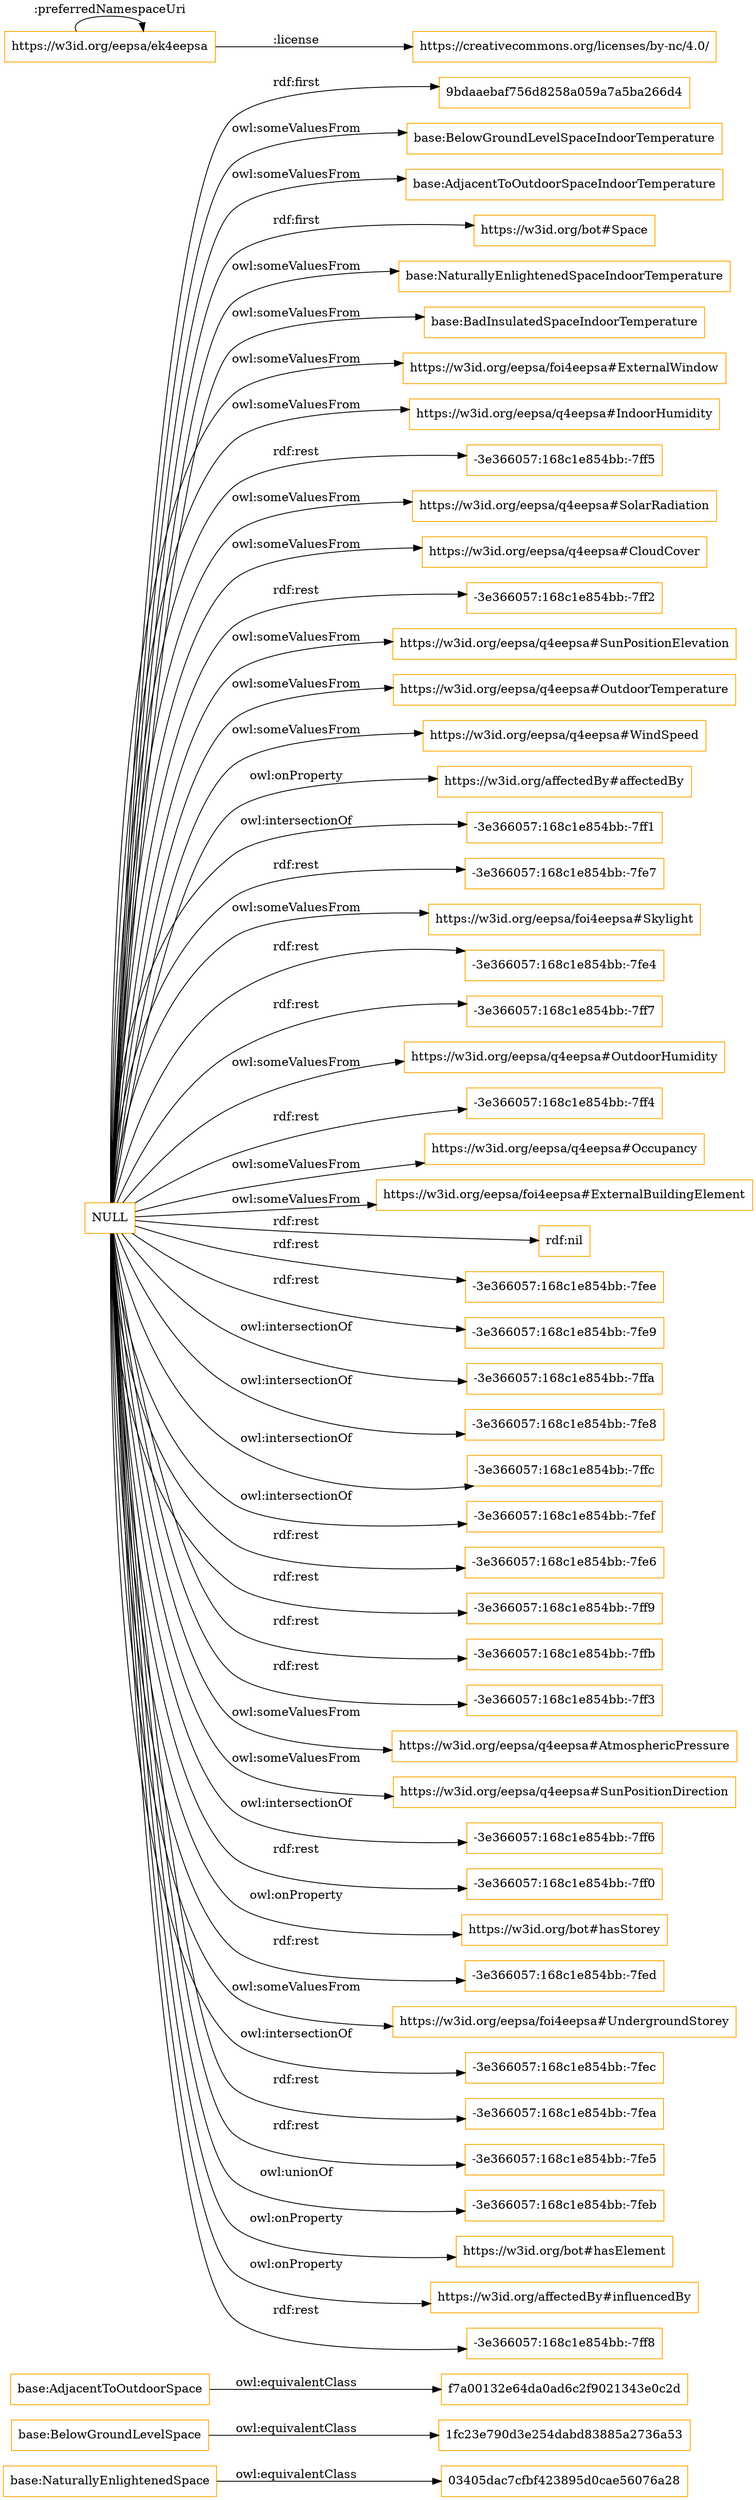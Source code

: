 digraph ar2dtool_diagram { 
rankdir=LR;
size="1501"
node [shape = rectangle, color="orange"]; "base:NaturallyEnlightenedSpace" "base:BelowGroundLevelSpace" "base:AdjacentToOutdoorSpace" "9bdaaebaf756d8258a059a7a5ba266d4" "base:BelowGroundLevelSpaceIndoorTemperature" "f7a00132e64da0ad6c2f9021343e0c2d" "03405dac7cfbf423895d0cae56076a28" "base:AdjacentToOutdoorSpaceIndoorTemperature" "https://w3id.org/bot#Space" "base:NaturallyEnlightenedSpaceIndoorTemperature" "1fc23e790d3e254dabd83885a2736a53" "base:BadInsulatedSpaceIndoorTemperature" ; /*classes style*/
	"base:AdjacentToOutdoorSpace" -> "f7a00132e64da0ad6c2f9021343e0c2d" [ label = "owl:equivalentClass" ];
	"https://w3id.org/eepsa/ek4eepsa" -> "https://creativecommons.org/licenses/by-nc/4.0/" [ label = ":license" ];
	"https://w3id.org/eepsa/ek4eepsa" -> "https://w3id.org/eepsa/ek4eepsa" [ label = ":preferredNamespaceUri" ];
	"base:NaturallyEnlightenedSpace" -> "03405dac7cfbf423895d0cae56076a28" [ label = "owl:equivalentClass" ];
	"NULL" -> "https://w3id.org/eepsa/foi4eepsa#ExternalWindow" [ label = "owl:someValuesFrom" ];
	"NULL" -> "https://w3id.org/eepsa/q4eepsa#IndoorHumidity" [ label = "owl:someValuesFrom" ];
	"NULL" -> "-3e366057:168c1e854bb:-7ff5" [ label = "rdf:rest" ];
	"NULL" -> "https://w3id.org/eepsa/q4eepsa#SolarRadiation" [ label = "owl:someValuesFrom" ];
	"NULL" -> "https://w3id.org/eepsa/q4eepsa#CloudCover" [ label = "owl:someValuesFrom" ];
	"NULL" -> "-3e366057:168c1e854bb:-7ff2" [ label = "rdf:rest" ];
	"NULL" -> "https://w3id.org/eepsa/q4eepsa#SunPositionElevation" [ label = "owl:someValuesFrom" ];
	"NULL" -> "https://w3id.org/eepsa/q4eepsa#OutdoorTemperature" [ label = "owl:someValuesFrom" ];
	"NULL" -> "https://w3id.org/eepsa/q4eepsa#WindSpeed" [ label = "owl:someValuesFrom" ];
	"NULL" -> "https://w3id.org/affectedBy#affectedBy" [ label = "owl:onProperty" ];
	"NULL" -> "base:NaturallyEnlightenedSpaceIndoorTemperature" [ label = "owl:someValuesFrom" ];
	"NULL" -> "https://w3id.org/bot#Space" [ label = "rdf:first" ];
	"NULL" -> "-3e366057:168c1e854bb:-7ff1" [ label = "owl:intersectionOf" ];
	"NULL" -> "9bdaaebaf756d8258a059a7a5ba266d4" [ label = "rdf:first" ];
	"NULL" -> "base:BadInsulatedSpaceIndoorTemperature" [ label = "owl:someValuesFrom" ];
	"NULL" -> "-3e366057:168c1e854bb:-7fe7" [ label = "rdf:rest" ];
	"NULL" -> "https://w3id.org/eepsa/foi4eepsa#Skylight" [ label = "owl:someValuesFrom" ];
	"NULL" -> "-3e366057:168c1e854bb:-7fe4" [ label = "rdf:rest" ];
	"NULL" -> "-3e366057:168c1e854bb:-7ff7" [ label = "rdf:rest" ];
	"NULL" -> "base:AdjacentToOutdoorSpaceIndoorTemperature" [ label = "owl:someValuesFrom" ];
	"NULL" -> "https://w3id.org/eepsa/q4eepsa#OutdoorHumidity" [ label = "owl:someValuesFrom" ];
	"NULL" -> "-3e366057:168c1e854bb:-7ff4" [ label = "rdf:rest" ];
	"NULL" -> "https://w3id.org/eepsa/q4eepsa#Occupancy" [ label = "owl:someValuesFrom" ];
	"NULL" -> "https://w3id.org/eepsa/foi4eepsa#ExternalBuildingElement" [ label = "owl:someValuesFrom" ];
	"NULL" -> "rdf:nil" [ label = "rdf:rest" ];
	"NULL" -> "-3e366057:168c1e854bb:-7fee" [ label = "rdf:rest" ];
	"NULL" -> "base:BelowGroundLevelSpaceIndoorTemperature" [ label = "owl:someValuesFrom" ];
	"NULL" -> "-3e366057:168c1e854bb:-7fe9" [ label = "rdf:rest" ];
	"NULL" -> "-3e366057:168c1e854bb:-7ffa" [ label = "owl:intersectionOf" ];
	"NULL" -> "-3e366057:168c1e854bb:-7fe8" [ label = "owl:intersectionOf" ];
	"NULL" -> "-3e366057:168c1e854bb:-7ffc" [ label = "owl:intersectionOf" ];
	"NULL" -> "-3e366057:168c1e854bb:-7fef" [ label = "owl:intersectionOf" ];
	"NULL" -> "-3e366057:168c1e854bb:-7fe6" [ label = "rdf:rest" ];
	"NULL" -> "-3e366057:168c1e854bb:-7ff9" [ label = "rdf:rest" ];
	"NULL" -> "-3e366057:168c1e854bb:-7ffb" [ label = "rdf:rest" ];
	"NULL" -> "-3e366057:168c1e854bb:-7ff3" [ label = "rdf:rest" ];
	"NULL" -> "https://w3id.org/eepsa/q4eepsa#AtmosphericPressure" [ label = "owl:someValuesFrom" ];
	"NULL" -> "https://w3id.org/eepsa/q4eepsa#SunPositionDirection" [ label = "owl:someValuesFrom" ];
	"NULL" -> "-3e366057:168c1e854bb:-7ff6" [ label = "owl:intersectionOf" ];
	"NULL" -> "-3e366057:168c1e854bb:-7ff0" [ label = "rdf:rest" ];
	"NULL" -> "https://w3id.org/bot#hasStorey" [ label = "owl:onProperty" ];
	"NULL" -> "-3e366057:168c1e854bb:-7fed" [ label = "rdf:rest" ];
	"NULL" -> "https://w3id.org/eepsa/foi4eepsa#UndergroundStorey" [ label = "owl:someValuesFrom" ];
	"NULL" -> "-3e366057:168c1e854bb:-7fec" [ label = "owl:intersectionOf" ];
	"NULL" -> "-3e366057:168c1e854bb:-7fea" [ label = "rdf:rest" ];
	"NULL" -> "-3e366057:168c1e854bb:-7fe5" [ label = "rdf:rest" ];
	"NULL" -> "-3e366057:168c1e854bb:-7feb" [ label = "owl:unionOf" ];
	"NULL" -> "https://w3id.org/bot#hasElement" [ label = "owl:onProperty" ];
	"NULL" -> "https://w3id.org/affectedBy#influencedBy" [ label = "owl:onProperty" ];
	"NULL" -> "-3e366057:168c1e854bb:-7ff8" [ label = "rdf:rest" ];
	"base:BelowGroundLevelSpace" -> "1fc23e790d3e254dabd83885a2736a53" [ label = "owl:equivalentClass" ];

}
